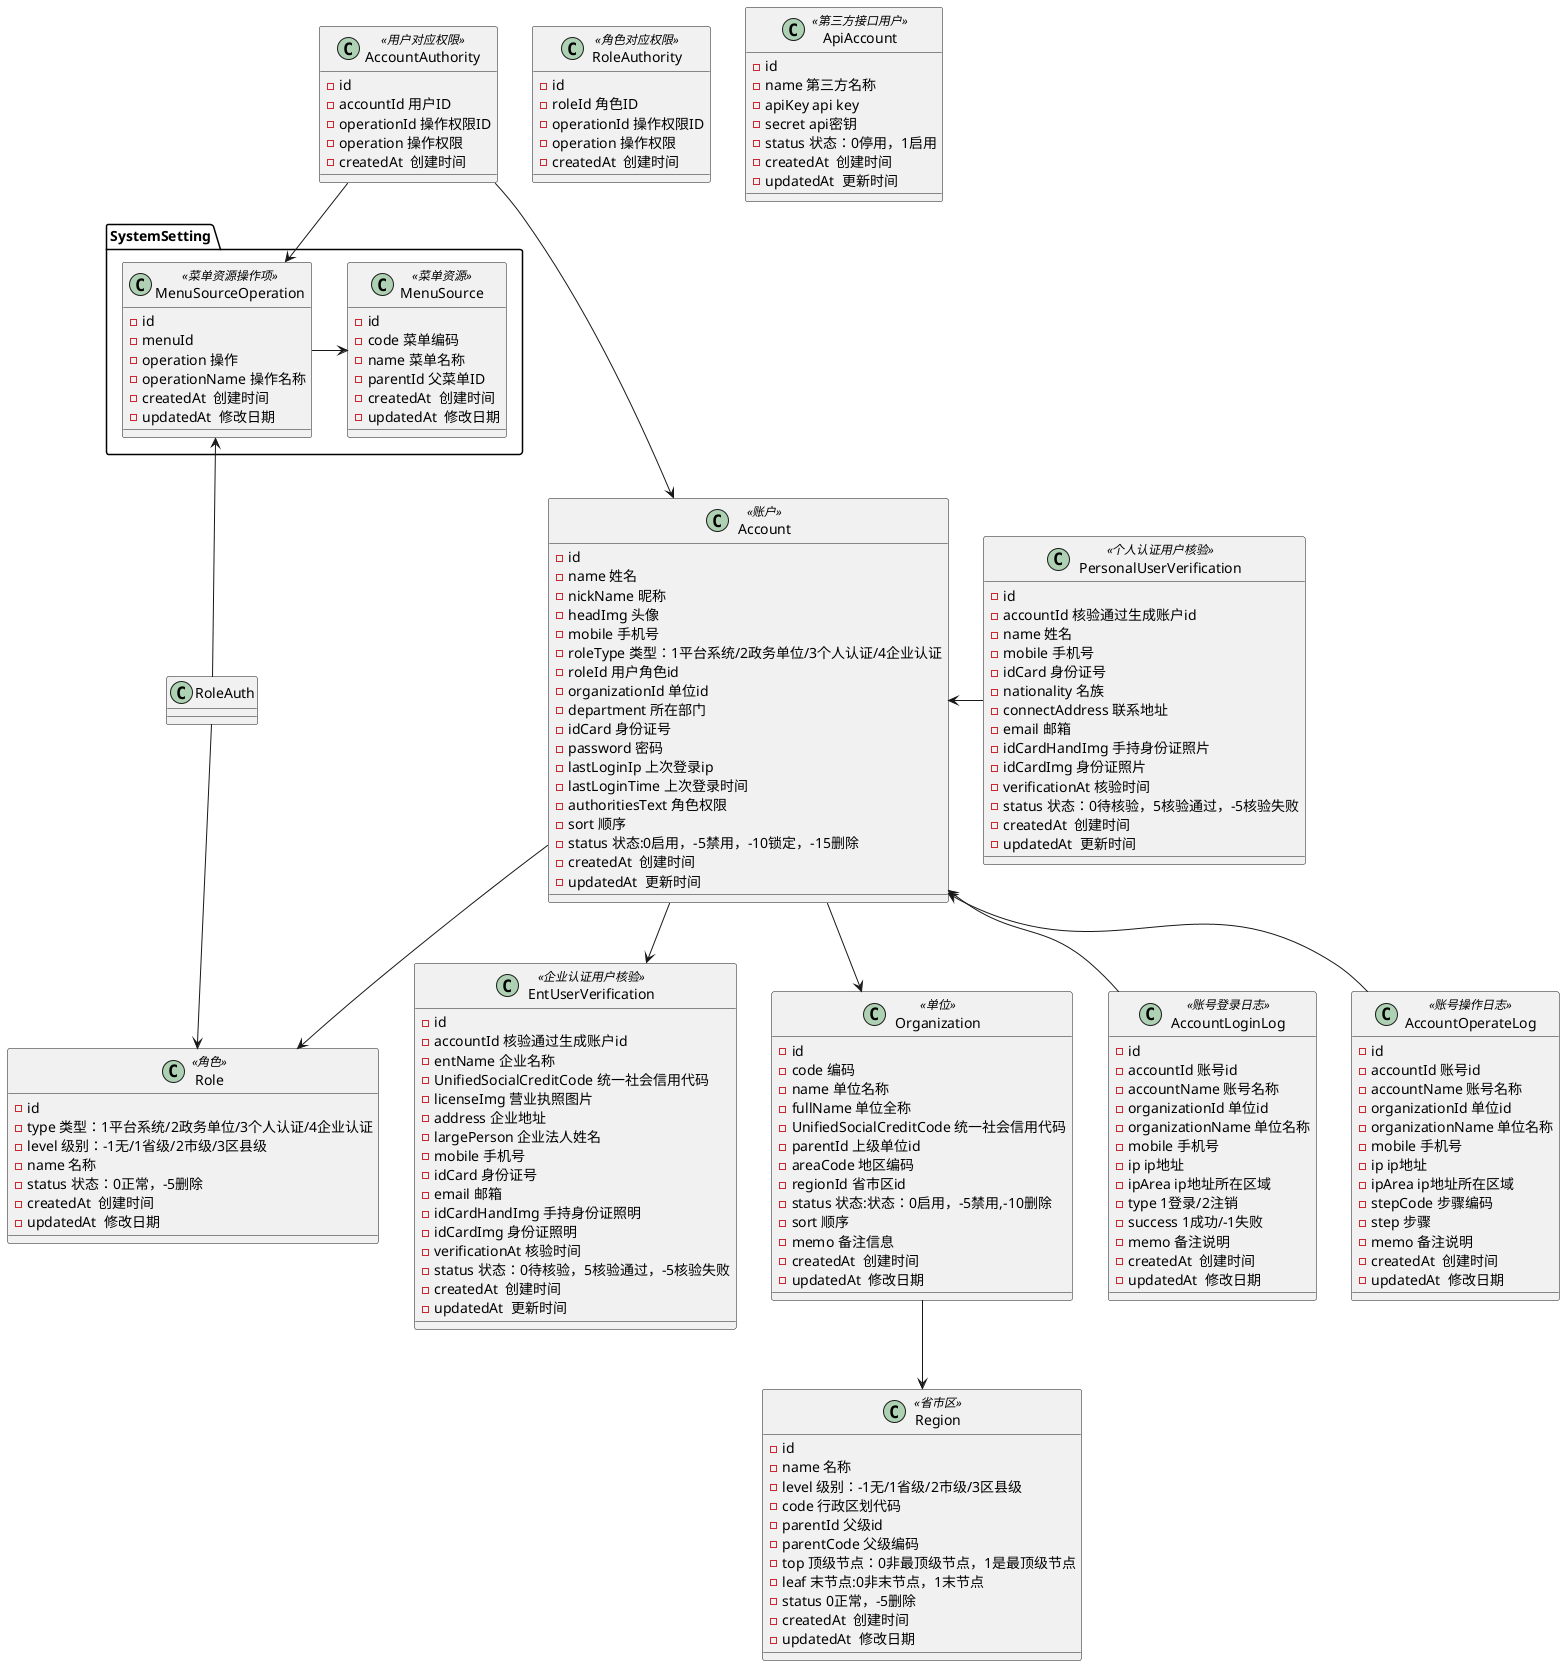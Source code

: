 @startuml

class Account<<账户>> {
    - id
    - name 姓名
    - nickName 昵称
    - headImg 头像
    - mobile 手机号
    - roleType 类型：1平台系统/2政务单位/3个人认证/4企业认证
    - roleId 用户角色id
    - organizationId 单位id
    - department 所在部门
    - idCard 身份证号
    - password 密码
    - lastLoginIp 上次登录ip
    - lastLoginTime 上次登录时间
    - authoritiesText 角色权限
    - sort 顺序
    - status 状态:0启用，-5禁用，-10锁定，-15删除
    - createdAt  创建时间
    - updatedAt  更新时间
}

class PersonalUserVerification<<个人认证用户核验>> {
    - id
    - accountId 核验通过生成账户id
    - name 姓名
    - mobile 手机号
    - idCard 身份证号
    - nationality 名族
    - connectAddress 联系地址
    - email 邮箱
    - idCardHandImg 手持身份证照片
    - idCardImg 身份证照片
    - verificationAt 核验时间
    - status 状态：0待核验，5核验通过，-5核验失败
    - createdAt  创建时间
    - updatedAt  更新时间
}

class EntUserVerification<<企业认证用户核验>> {
    - id
    - accountId 核验通过生成账户id
    - entName 企业名称
    - UnifiedSocialCreditCode 统一社会信用代码
    - licenseImg 营业执照图片
    - address 企业地址
    - largePerson 企业法人姓名
    - mobile 手机号
    - idCard 身份证号
    - email 邮箱
    - idCardHandImg 手持身份证照明
    - idCardImg 身份证照明
    - verificationAt 核验时间
    - status 状态：0待核验，5核验通过，-5核验失败
    - createdAt  创建时间
    - updatedAt  更新时间
}

class Role<<角色>> {
    - id
    - type 类型：1平台系统/2政务单位/3个人认证/4企业认证
    - level 级别：-1无/1省级/2市级/3区县级
    - name 名称
    - status 状态：0正常，-5删除
    - createdAt  创建时间
    - updatedAt  修改日期
}


class Organization<<单位>> {
    - id
    - code 编码
    - name 单位名称
    - fullName 单位全称
    - UnifiedSocialCreditCode 统一社会信用代码
    - parentId 上级单位id
    - areaCode 地区编码
    - regionId 省市区id
    - status 状态:状态：0启用，-5禁用,-10删除
    - sort 顺序
    - memo 备注信息
    - createdAt  创建时间
    - updatedAt  修改日期
}


class Region<<省市区>> {
    - id
    - name 名称
    - level 级别：-1无/1省级/2市级/3区县级
    - code 行政区划代码
    - parentId 父级id
    - parentCode 父级编码
    - top 顶级节点：0非最顶级节点，1是最顶级节点
    - leaf 末节点:0非末节点，1末节点
    - status 0正常，-5删除
    - createdAt  创建时间
    - updatedAt  修改日期
}

class AccountLoginLog<<账号登录日志>> {
    - id
    - accountId 账号id
    - accountName 账号名称
    - organizationId 单位id
    - organizationName 单位名称
    - mobile 手机号
    - ip ip地址
    - ipArea ip地址所在区域
    - type 1登录/2注销
    - success 1成功/-1失败
    - memo 备注说明
    - createdAt  创建时间
    - updatedAt  修改日期
}

class AccountOperateLog<<账号操作日志>> {
    - id
    - accountId 账号id
    - accountName 账号名称
    - organizationId 单位id
    - organizationName 单位名称
    - mobile 手机号
    - ip ip地址
    - ipArea ip地址所在区域
    - stepCode 步骤编码
    - step 步骤
    - memo 备注说明
    - createdAt  创建时间
    - updatedAt  修改日期
}

class RoleAuthority<<角色对应权限>> {
    - id
    - roleId 角色ID
    - operationId 操作权限ID
    - operation 操作权限
    - createdAt  创建时间
}

class AccountAuthority<<用户对应权限>> {
     - id
     - accountId 用户ID
     - operationId 操作权限ID
     - operation 操作权限
     - createdAt  创建时间
}

package SystemSetting {
    class MenuSource<<菜单资源>>{
        - id
        - code 菜单编码
        - name 菜单名称
        - parentId 父菜单ID
        - createdAt  创建时间
        - updatedAt  修改日期
    }

    class MenuSourceOperation<<菜单资源操作项>>{
        - id
        - menuId
        - operation 操作
        - operationName 操作名称
        - createdAt  创建时间
        - updatedAt  修改日期
    }

    MenuSourceOperation -> MenuSource
}

class ApiAccount<<第三方接口用户>> {
    - id
    - name 第三方名称
    - apiKey api key
    - secret api密钥
    - status 状态：0停用，1启用
    - createdAt  创建时间
    - updatedAt  更新时间
}

Account --> EntUserVerification
Account --> Role
Account --> Organization
Organization --> Region
Account <-down- AccountLoginLog
Account <-down- AccountOperateLog
Account <-right- PersonalUserVerification


RoleAuth --> Role
RoleAuth -up-> MenuSourceOperation
AccountAuthority --> MenuSourceOperation
AccountAuthority --> Account

@enduml
